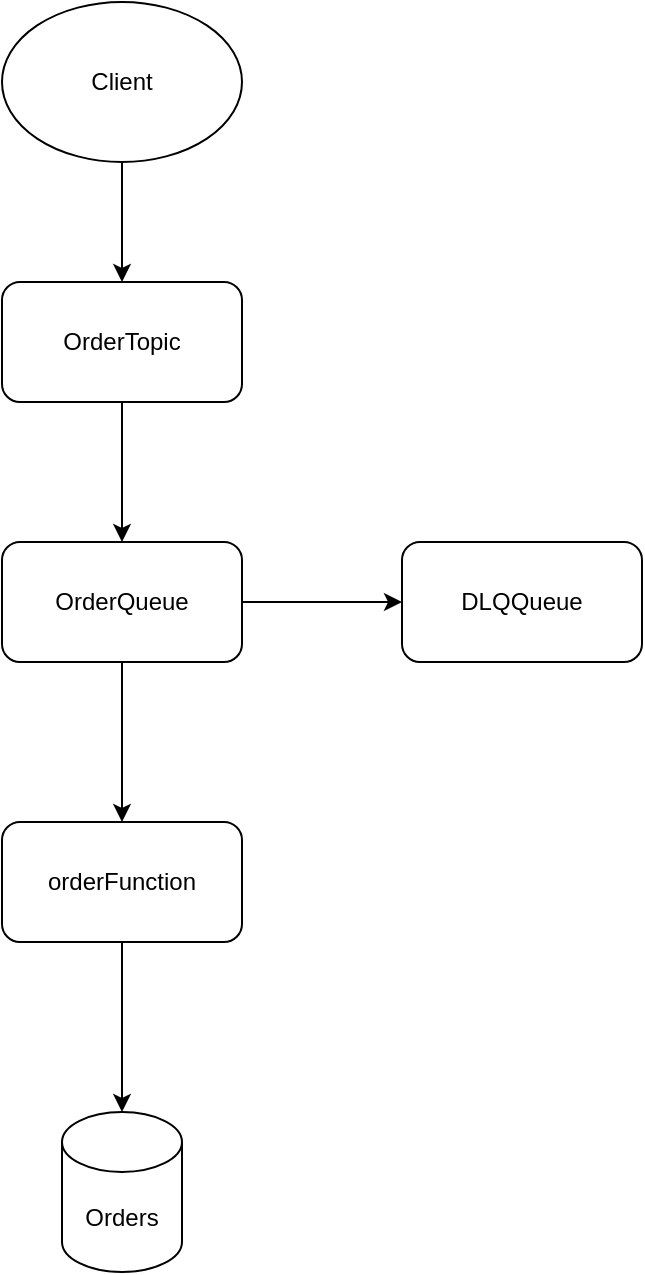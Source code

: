 <mxfile version="27.0.3">
  <diagram name="Page-1" id="KGlpg0xU6blUvREhiUEq">
    <mxGraphModel dx="1292" dy="693" grid="1" gridSize="10" guides="1" tooltips="1" connect="1" arrows="1" fold="1" page="1" pageScale="1" pageWidth="827" pageHeight="1169" math="0" shadow="0">
      <root>
        <mxCell id="0" />
        <mxCell id="1" parent="0" />
        <mxCell id="CtS4yO4lMtsy3PQY0XL2-14" value="" style="edgeStyle=orthogonalEdgeStyle;rounded=0;orthogonalLoop=1;jettySize=auto;html=1;" edge="1" parent="1" source="CtS4yO4lMtsy3PQY0XL2-1" target="CtS4yO4lMtsy3PQY0XL2-5">
          <mxGeometry relative="1" as="geometry" />
        </mxCell>
        <mxCell id="CtS4yO4lMtsy3PQY0XL2-1" value="Client" style="ellipse;whiteSpace=wrap;html=1;" vertex="1" parent="1">
          <mxGeometry x="270" y="30" width="120" height="80" as="geometry" />
        </mxCell>
        <mxCell id="CtS4yO4lMtsy3PQY0XL2-13" value="" style="edgeStyle=orthogonalEdgeStyle;rounded=0;orthogonalLoop=1;jettySize=auto;html=1;" edge="1" parent="1" source="CtS4yO4lMtsy3PQY0XL2-5" target="CtS4yO4lMtsy3PQY0XL2-6">
          <mxGeometry relative="1" as="geometry" />
        </mxCell>
        <mxCell id="CtS4yO4lMtsy3PQY0XL2-5" value="OrderTopic" style="rounded=1;whiteSpace=wrap;html=1;" vertex="1" parent="1">
          <mxGeometry x="270" y="170" width="120" height="60" as="geometry" />
        </mxCell>
        <mxCell id="CtS4yO4lMtsy3PQY0XL2-8" value="" style="edgeStyle=orthogonalEdgeStyle;rounded=0;orthogonalLoop=1;jettySize=auto;html=1;" edge="1" parent="1" source="CtS4yO4lMtsy3PQY0XL2-6" target="CtS4yO4lMtsy3PQY0XL2-7">
          <mxGeometry relative="1" as="geometry" />
        </mxCell>
        <mxCell id="CtS4yO4lMtsy3PQY0XL2-10" value="" style="edgeStyle=orthogonalEdgeStyle;rounded=0;orthogonalLoop=1;jettySize=auto;html=1;" edge="1" parent="1" source="CtS4yO4lMtsy3PQY0XL2-6" target="CtS4yO4lMtsy3PQY0XL2-9">
          <mxGeometry relative="1" as="geometry" />
        </mxCell>
        <mxCell id="CtS4yO4lMtsy3PQY0XL2-6" value="OrderQueue" style="rounded=1;whiteSpace=wrap;html=1;" vertex="1" parent="1">
          <mxGeometry x="270" y="300" width="120" height="60" as="geometry" />
        </mxCell>
        <mxCell id="CtS4yO4lMtsy3PQY0XL2-7" value="DLQQueue" style="whiteSpace=wrap;html=1;rounded=1;" vertex="1" parent="1">
          <mxGeometry x="470" y="300" width="120" height="60" as="geometry" />
        </mxCell>
        <mxCell id="CtS4yO4lMtsy3PQY0XL2-12" value="" style="edgeStyle=orthogonalEdgeStyle;rounded=0;orthogonalLoop=1;jettySize=auto;html=1;" edge="1" parent="1" source="CtS4yO4lMtsy3PQY0XL2-9" target="CtS4yO4lMtsy3PQY0XL2-11">
          <mxGeometry relative="1" as="geometry" />
        </mxCell>
        <mxCell id="CtS4yO4lMtsy3PQY0XL2-9" value="orderFunction" style="rounded=1;whiteSpace=wrap;html=1;" vertex="1" parent="1">
          <mxGeometry x="270" y="440" width="120" height="60" as="geometry" />
        </mxCell>
        <mxCell id="CtS4yO4lMtsy3PQY0XL2-11" value="Orders" style="shape=cylinder3;whiteSpace=wrap;html=1;boundedLbl=1;backgroundOutline=1;size=15;" vertex="1" parent="1">
          <mxGeometry x="300" y="585" width="60" height="80" as="geometry" />
        </mxCell>
      </root>
    </mxGraphModel>
  </diagram>
</mxfile>
